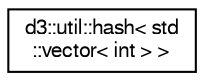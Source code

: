 digraph "Graphical Class Hierarchy"
{
  edge [fontname="FreeSans",fontsize="10",labelfontname="FreeSans",labelfontsize="10"];
  node [fontname="FreeSans",fontsize="10",shape=record];
  rankdir="LR";
  Node1 [label="d3::util::hash\< std\l::vector\< int \> \>",height=0.2,width=0.4,color="black", fillcolor="white", style="filled",URL="$structd3_1_1util_1_1hash_3_01std_1_1vector_3_01int_01_4_01_4.html"];
}
